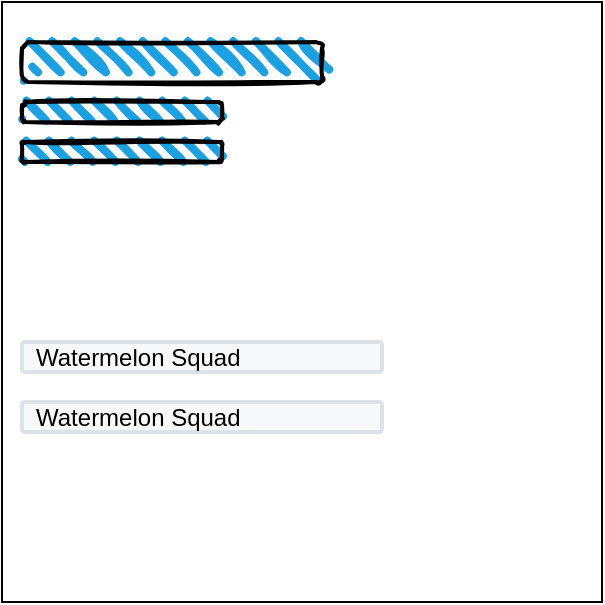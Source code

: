 <mxfile>
    <diagram id="Vcwj--mYfwjaP2wPRuXg" name="Page-1">
        <mxGraphModel dx="463" dy="490" grid="1" gridSize="10" guides="1" tooltips="1" connect="1" arrows="1" fold="1" page="1" pageScale="1" pageWidth="827" pageHeight="1169" math="0" shadow="0">
            <root>
                <mxCell id="0"/>
                <mxCell id="1" parent="0"/>
                <mxCell id="2" value="" style="whiteSpace=wrap;html=1;aspect=fixed;" vertex="1" parent="1">
                    <mxGeometry x="60" y="100" width="300" height="300" as="geometry"/>
                </mxCell>
                <mxCell id="5" value="Watermelon Squad" style="rounded=1;arcSize=9;fillColor=#F7F8F9;align=left;spacingLeft=5;strokeColor=#DEE1E6;html=1;strokeWidth=2;fontSize=12" vertex="1" parent="1">
                    <mxGeometry x="70" y="270" width="180" height="15" as="geometry"/>
                </mxCell>
                <mxCell id="9" value="Watermelon Squad" style="rounded=1;arcSize=9;fillColor=#F7F8F9;align=left;spacingLeft=5;strokeColor=#DEE1E6;html=1;strokeWidth=2;fontSize=12" vertex="1" parent="1">
                    <mxGeometry x="70" y="300" width="180" height="15" as="geometry"/>
                </mxCell>
                <mxCell id="12" value="" style="rounded=1;whiteSpace=wrap;html=1;strokeWidth=2;fillWeight=4;hachureGap=8;hachureAngle=45;fillColor=#1ba1e2;sketch=1;" vertex="1" parent="1">
                    <mxGeometry x="70" y="120" width="150" height="20" as="geometry"/>
                </mxCell>
                <mxCell id="14" value="" style="rounded=1;whiteSpace=wrap;html=1;strokeWidth=2;fillWeight=4;hachureGap=8;hachureAngle=45;fillColor=#1ba1e2;sketch=1;" vertex="1" parent="1">
                    <mxGeometry x="70" y="150" width="100" height="10" as="geometry"/>
                </mxCell>
                <mxCell id="15" value="" style="rounded=1;whiteSpace=wrap;html=1;strokeWidth=2;fillWeight=4;hachureGap=8;hachureAngle=45;fillColor=#1ba1e2;sketch=1;" vertex="1" parent="1">
                    <mxGeometry x="70" y="170" width="100" height="10" as="geometry"/>
                </mxCell>
            </root>
        </mxGraphModel>
    </diagram>
</mxfile>
